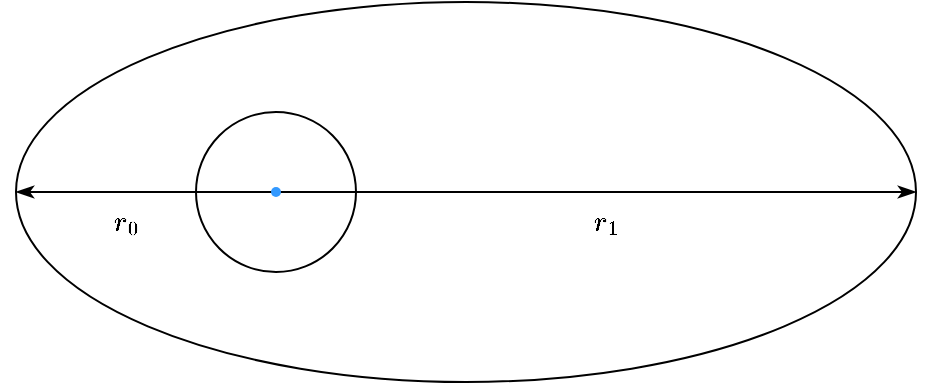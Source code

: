 <mxfile version="26.2.2">
  <diagram name="Pagina-1" id="8Svm5JOt0Mb_HUVV9dsS">
    <mxGraphModel dx="397" dy="234" grid="1" gridSize="10" guides="1" tooltips="1" connect="1" arrows="1" fold="1" page="1" pageScale="1" pageWidth="827" pageHeight="1169" math="1" shadow="0">
      <root>
        <mxCell id="0" />
        <mxCell id="1" parent="0" />
        <mxCell id="_8DZXgEn1BDJUoqV-e3e-3" value="" style="ellipse;whiteSpace=wrap;html=1;fillColor=none;connectable=0;" vertex="1" parent="1">
          <mxGeometry x="230" y="185" width="450" height="190" as="geometry" />
        </mxCell>
        <mxCell id="_8DZXgEn1BDJUoqV-e3e-2" value="" style="ellipse;whiteSpace=wrap;html=1;aspect=fixed;connectable=0;" vertex="1" parent="1">
          <mxGeometry x="320" y="240" width="80" height="80" as="geometry" />
        </mxCell>
        <mxCell id="_8DZXgEn1BDJUoqV-e3e-4" value="" style="endArrow=none;html=1;rounded=0;startArrow=classicThin;startFill=1;endFill=1;" edge="1" parent="1">
          <mxGeometry width="50" height="50" relative="1" as="geometry">
            <mxPoint x="230" y="280" as="sourcePoint" />
            <mxPoint x="360" y="280" as="targetPoint" />
          </mxGeometry>
        </mxCell>
        <mxCell id="_8DZXgEn1BDJUoqV-e3e-6" value="" style="endArrow=classicThin;html=1;rounded=0;startArrow=none;startFill=0;endFill=1;" edge="1" parent="1">
          <mxGeometry width="50" height="50" relative="1" as="geometry">
            <mxPoint x="360" y="280" as="sourcePoint" />
            <mxPoint x="680" y="280" as="targetPoint" />
          </mxGeometry>
        </mxCell>
        <mxCell id="_8DZXgEn1BDJUoqV-e3e-7" value="$$r_0$$" style="text;html=1;align=center;verticalAlign=middle;resizable=0;points=[];autosize=1;strokeColor=none;fillColor=none;" vertex="1" parent="1">
          <mxGeometry x="250" y="280" width="70" height="30" as="geometry" />
        </mxCell>
        <mxCell id="_8DZXgEn1BDJUoqV-e3e-8" value="$$r_1$$" style="text;html=1;align=center;verticalAlign=middle;resizable=0;points=[];autosize=1;strokeColor=none;fillColor=none;" vertex="1" parent="1">
          <mxGeometry x="490" y="280" width="70" height="30" as="geometry" />
        </mxCell>
        <mxCell id="_8DZXgEn1BDJUoqV-e3e-9" value="" style="ellipse;whiteSpace=wrap;html=1;aspect=fixed;strokeColor=none;fillColor=#3399FF;" vertex="1" parent="1">
          <mxGeometry x="357.5" y="277.5" width="5" height="5" as="geometry" />
        </mxCell>
      </root>
    </mxGraphModel>
  </diagram>
</mxfile>
